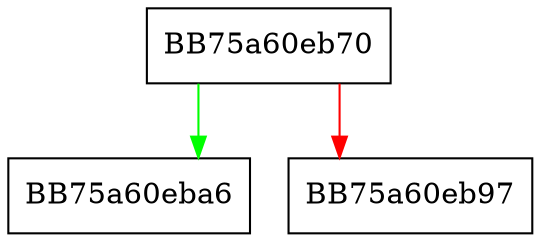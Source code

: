 digraph SSE_psllq_NQ {
  node [shape="box"];
  graph [splines=ortho];
  BB75a60eb70 -> BB75a60eba6 [color="green"];
  BB75a60eb70 -> BB75a60eb97 [color="red"];
}